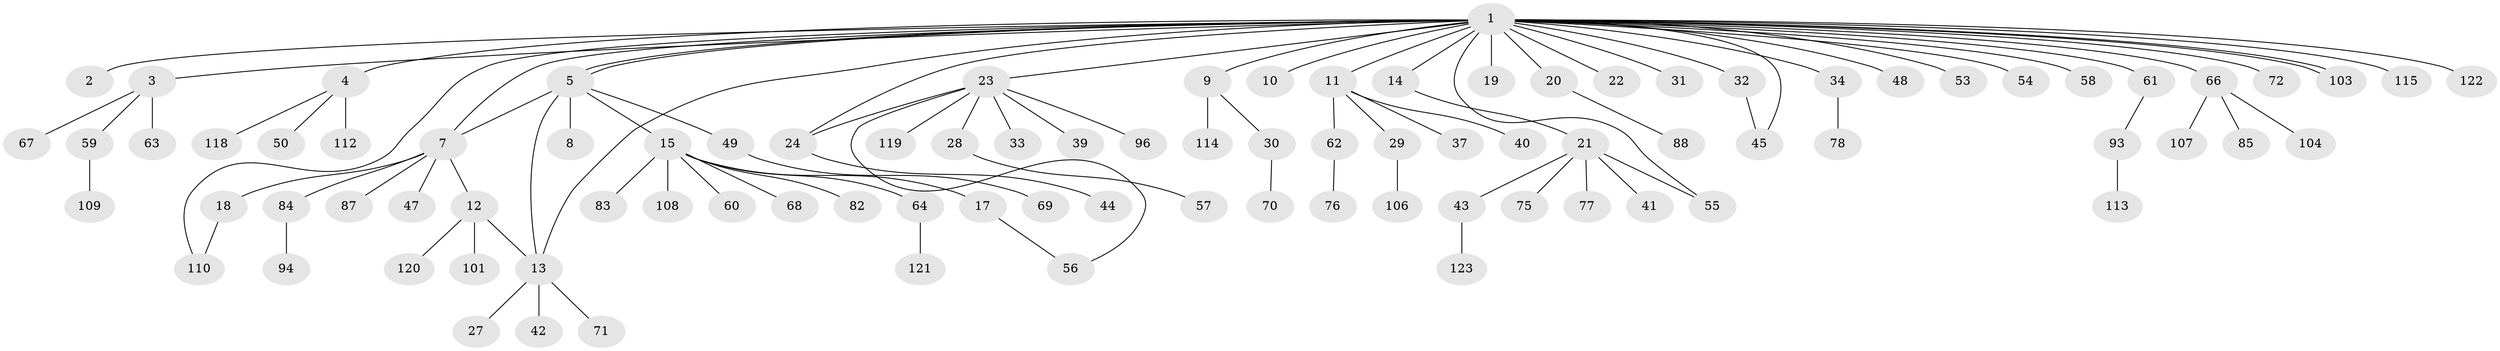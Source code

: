 // Generated by graph-tools (version 1.1) at 2025/52/02/27/25 19:52:00]
// undirected, 92 vertices, 101 edges
graph export_dot {
graph [start="1"]
  node [color=gray90,style=filled];
  1 [super="+6"];
  2;
  3 [super="+51"];
  4 [super="+46"];
  5 [super="+38"];
  7 [super="+16"];
  8;
  9 [super="+80"];
  10 [super="+25"];
  11 [super="+91"];
  12 [super="+98"];
  13 [super="+99"];
  14;
  15 [super="+65"];
  17;
  18 [super="+35"];
  19;
  20 [super="+116"];
  21 [super="+36"];
  22;
  23 [super="+26"];
  24;
  27;
  28;
  29;
  30;
  31 [super="+52"];
  32 [super="+111"];
  33 [super="+79"];
  34;
  37;
  39;
  40;
  41 [super="+105"];
  42;
  43 [super="+74"];
  44;
  45;
  47;
  48;
  49;
  50;
  53;
  54;
  55 [super="+73"];
  56;
  57;
  58 [super="+97"];
  59 [super="+117"];
  60;
  61;
  62 [super="+102"];
  63;
  64;
  66 [super="+90"];
  67;
  68 [super="+100"];
  69;
  70;
  71;
  72 [super="+81"];
  75;
  76;
  77;
  78;
  82;
  83 [super="+89"];
  84 [super="+86"];
  85;
  87;
  88 [super="+92"];
  93 [super="+95"];
  94;
  96;
  101;
  103;
  104;
  106;
  107;
  108;
  109;
  110;
  112;
  113;
  114;
  115;
  118;
  119;
  120;
  121;
  122;
  123;
  1 -- 2;
  1 -- 3;
  1 -- 4 [weight=2];
  1 -- 5;
  1 -- 5;
  1 -- 7;
  1 -- 9 [weight=2];
  1 -- 10;
  1 -- 11;
  1 -- 13;
  1 -- 14;
  1 -- 19 [weight=2];
  1 -- 20;
  1 -- 22;
  1 -- 23;
  1 -- 24;
  1 -- 31;
  1 -- 32;
  1 -- 34;
  1 -- 45;
  1 -- 48;
  1 -- 53;
  1 -- 54;
  1 -- 55;
  1 -- 58;
  1 -- 61;
  1 -- 66;
  1 -- 72;
  1 -- 103;
  1 -- 103;
  1 -- 110;
  1 -- 115;
  1 -- 122;
  3 -- 59;
  3 -- 63;
  3 -- 67;
  4 -- 50;
  4 -- 118;
  4 -- 112;
  5 -- 7;
  5 -- 8;
  5 -- 13;
  5 -- 15;
  5 -- 49;
  7 -- 12;
  7 -- 18;
  7 -- 47;
  7 -- 84;
  7 -- 87;
  9 -- 30;
  9 -- 114;
  11 -- 29;
  11 -- 37;
  11 -- 40;
  11 -- 62;
  12 -- 120;
  12 -- 101;
  12 -- 13;
  13 -- 27;
  13 -- 42;
  13 -- 71;
  14 -- 21;
  15 -- 17;
  15 -- 60;
  15 -- 64;
  15 -- 68;
  15 -- 82;
  15 -- 83;
  15 -- 108;
  17 -- 56;
  18 -- 110;
  20 -- 88;
  21 -- 55;
  21 -- 77;
  21 -- 41;
  21 -- 75;
  21 -- 43;
  23 -- 33;
  23 -- 56;
  23 -- 96;
  23 -- 119;
  23 -- 39;
  23 -- 24;
  23 -- 28;
  24 -- 44;
  28 -- 57;
  29 -- 106;
  30 -- 70;
  32 -- 45;
  34 -- 78;
  43 -- 123;
  49 -- 69;
  59 -- 109;
  61 -- 93;
  62 -- 76;
  64 -- 121;
  66 -- 85;
  66 -- 104;
  66 -- 107;
  84 -- 94;
  93 -- 113;
}
